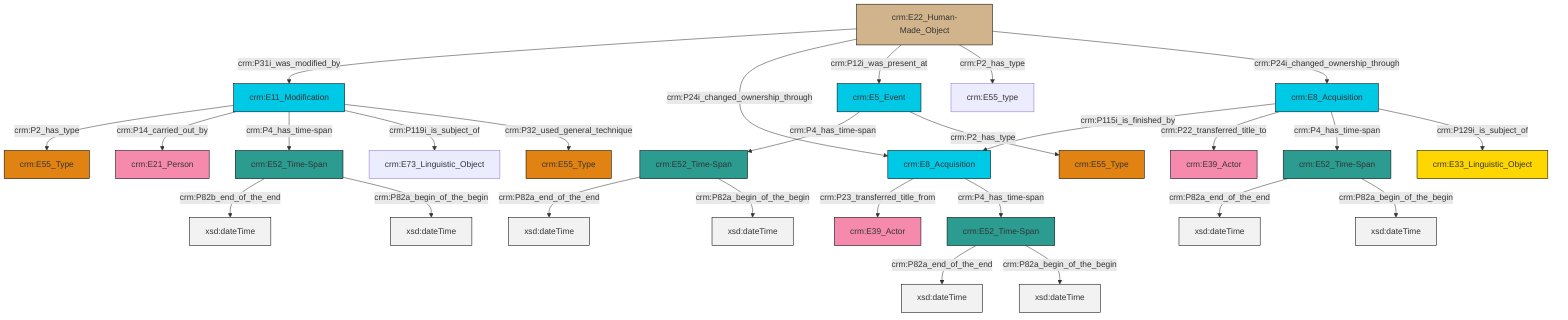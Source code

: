 graph TD
classDef Literal fill:#f2f2f2,stroke:#000000;
classDef CRM_Entity fill:#FFFFFF,stroke:#000000;
classDef Temporal_Entity fill:#00C9E6, stroke:#000000;
classDef Type fill:#E18312, stroke:#000000;
classDef Time-Span fill:#2C9C91, stroke:#000000;
classDef Appellation fill:#FFEB7F, stroke:#000000;
classDef Place fill:#008836, stroke:#000000;
classDef Persistent_Item fill:#B266B2, stroke:#000000;
classDef Conceptual_Object fill:#FFD700, stroke:#000000;
classDef Physical_Thing fill:#D2B48C, stroke:#000000;
classDef Actor fill:#f58aad, stroke:#000000;
classDef PC_Classes fill:#4ce600, stroke:#000000;
classDef Multi fill:#cccccc,stroke:#000000;

6["crm:E8_Acquisition"]:::Temporal_Entity -->|crm:P115i_is_finished_by| 7["crm:E8_Acquisition"]:::Temporal_Entity
10["crm:E11_Modification"]:::Temporal_Entity -->|crm:P2_has_type| 11["crm:E55_Type"]:::Type
10["crm:E11_Modification"]:::Temporal_Entity -->|crm:P14_carried_out_by| 15["crm:E21_Person"]:::Actor
7["crm:E8_Acquisition"]:::Temporal_Entity -->|crm:P23_transferred_title_from| 4["crm:E39_Actor"]:::Actor
16["crm:E52_Time-Span"]:::Time-Span -->|crm:P82a_end_of_the_end| 17[xsd:dateTime]:::Literal
7["crm:E8_Acquisition"]:::Temporal_Entity -->|crm:P4_has_time-span| 2["crm:E52_Time-Span"]:::Time-Span
20["crm:E22_Human-Made_Object"]:::Physical_Thing -->|crm:P31i_was_modified_by| 10["crm:E11_Modification"]:::Temporal_Entity
10["crm:E11_Modification"]:::Temporal_Entity -->|crm:P4_has_time-span| 22["crm:E52_Time-Span"]:::Time-Span
6["crm:E8_Acquisition"]:::Temporal_Entity -->|crm:P22_transferred_title_to| 18["crm:E39_Actor"]:::Actor
16["crm:E52_Time-Span"]:::Time-Span -->|crm:P82a_begin_of_the_begin| 23[xsd:dateTime]:::Literal
22["crm:E52_Time-Span"]:::Time-Span -->|crm:P82b_end_of_the_end| 24[xsd:dateTime]:::Literal
2["crm:E52_Time-Span"]:::Time-Span -->|crm:P82a_end_of_the_end| 25[xsd:dateTime]:::Literal
2["crm:E52_Time-Span"]:::Time-Span -->|crm:P82a_begin_of_the_begin| 27[xsd:dateTime]:::Literal
6["crm:E8_Acquisition"]:::Temporal_Entity -->|crm:P4_has_time-span| 16["crm:E52_Time-Span"]:::Time-Span
8["crm:E52_Time-Span"]:::Time-Span -->|crm:P82a_end_of_the_end| 28[xsd:dateTime]:::Literal
20["crm:E22_Human-Made_Object"]:::Physical_Thing -->|crm:P24i_changed_ownership_through| 7["crm:E8_Acquisition"]:::Temporal_Entity
22["crm:E52_Time-Span"]:::Time-Span -->|crm:P82a_begin_of_the_begin| 35[xsd:dateTime]:::Literal
20["crm:E22_Human-Made_Object"]:::Physical_Thing -->|crm:P12i_was_present_at| 12["crm:E5_Event"]:::Temporal_Entity
20["crm:E22_Human-Made_Object"]:::Physical_Thing -->|crm:P2_has_type| 30["crm:E55_type"]:::Default
12["crm:E5_Event"]:::Temporal_Entity -->|crm:P4_has_time-span| 8["crm:E52_Time-Span"]:::Time-Span
12["crm:E5_Event"]:::Temporal_Entity -->|crm:P2_has_type| 37["crm:E55_Type"]:::Type
10["crm:E11_Modification"]:::Temporal_Entity -->|crm:P119i_is_subject_of| 33["crm:E73_Linguistic_Object"]:::Default
8["crm:E52_Time-Span"]:::Time-Span -->|crm:P82a_begin_of_the_begin| 40[xsd:dateTime]:::Literal
20["crm:E22_Human-Made_Object"]:::Physical_Thing -->|crm:P24i_changed_ownership_through| 6["crm:E8_Acquisition"]:::Temporal_Entity
6["crm:E8_Acquisition"]:::Temporal_Entity -->|crm:P129i_is_subject_of| 0["crm:E33_Linguistic_Object"]:::Conceptual_Object
10["crm:E11_Modification"]:::Temporal_Entity -->|crm:P32_used_general_technique| 42["crm:E55_Type"]:::Type